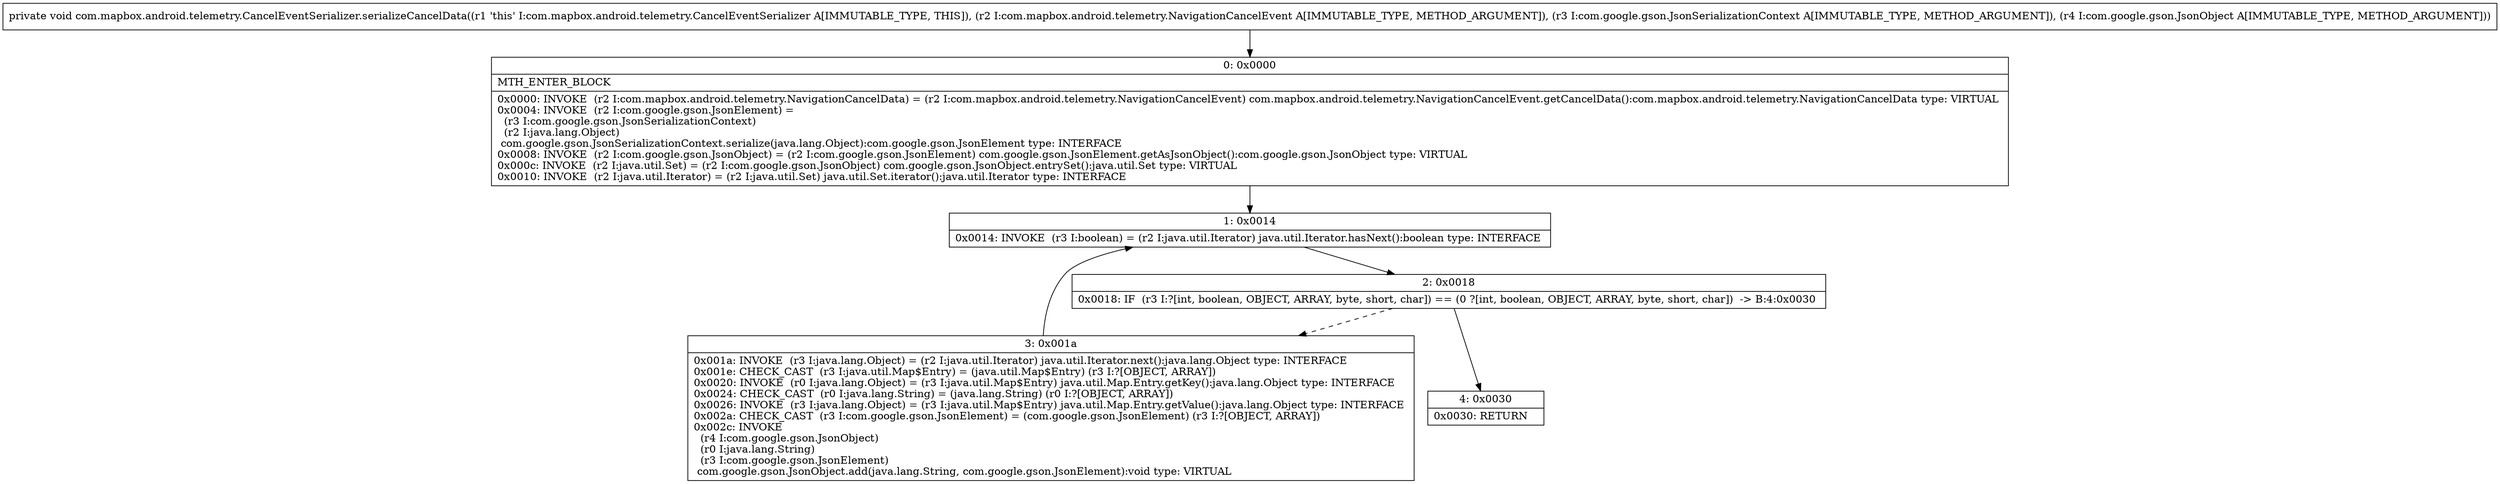 digraph "CFG forcom.mapbox.android.telemetry.CancelEventSerializer.serializeCancelData(Lcom\/mapbox\/android\/telemetry\/NavigationCancelEvent;Lcom\/google\/gson\/JsonSerializationContext;Lcom\/google\/gson\/JsonObject;)V" {
Node_0 [shape=record,label="{0\:\ 0x0000|MTH_ENTER_BLOCK\l|0x0000: INVOKE  (r2 I:com.mapbox.android.telemetry.NavigationCancelData) = (r2 I:com.mapbox.android.telemetry.NavigationCancelEvent) com.mapbox.android.telemetry.NavigationCancelEvent.getCancelData():com.mapbox.android.telemetry.NavigationCancelData type: VIRTUAL \l0x0004: INVOKE  (r2 I:com.google.gson.JsonElement) = \l  (r3 I:com.google.gson.JsonSerializationContext)\l  (r2 I:java.lang.Object)\l com.google.gson.JsonSerializationContext.serialize(java.lang.Object):com.google.gson.JsonElement type: INTERFACE \l0x0008: INVOKE  (r2 I:com.google.gson.JsonObject) = (r2 I:com.google.gson.JsonElement) com.google.gson.JsonElement.getAsJsonObject():com.google.gson.JsonObject type: VIRTUAL \l0x000c: INVOKE  (r2 I:java.util.Set) = (r2 I:com.google.gson.JsonObject) com.google.gson.JsonObject.entrySet():java.util.Set type: VIRTUAL \l0x0010: INVOKE  (r2 I:java.util.Iterator) = (r2 I:java.util.Set) java.util.Set.iterator():java.util.Iterator type: INTERFACE \l}"];
Node_1 [shape=record,label="{1\:\ 0x0014|0x0014: INVOKE  (r3 I:boolean) = (r2 I:java.util.Iterator) java.util.Iterator.hasNext():boolean type: INTERFACE \l}"];
Node_2 [shape=record,label="{2\:\ 0x0018|0x0018: IF  (r3 I:?[int, boolean, OBJECT, ARRAY, byte, short, char]) == (0 ?[int, boolean, OBJECT, ARRAY, byte, short, char])  \-\> B:4:0x0030 \l}"];
Node_3 [shape=record,label="{3\:\ 0x001a|0x001a: INVOKE  (r3 I:java.lang.Object) = (r2 I:java.util.Iterator) java.util.Iterator.next():java.lang.Object type: INTERFACE \l0x001e: CHECK_CAST  (r3 I:java.util.Map$Entry) = (java.util.Map$Entry) (r3 I:?[OBJECT, ARRAY]) \l0x0020: INVOKE  (r0 I:java.lang.Object) = (r3 I:java.util.Map$Entry) java.util.Map.Entry.getKey():java.lang.Object type: INTERFACE \l0x0024: CHECK_CAST  (r0 I:java.lang.String) = (java.lang.String) (r0 I:?[OBJECT, ARRAY]) \l0x0026: INVOKE  (r3 I:java.lang.Object) = (r3 I:java.util.Map$Entry) java.util.Map.Entry.getValue():java.lang.Object type: INTERFACE \l0x002a: CHECK_CAST  (r3 I:com.google.gson.JsonElement) = (com.google.gson.JsonElement) (r3 I:?[OBJECT, ARRAY]) \l0x002c: INVOKE  \l  (r4 I:com.google.gson.JsonObject)\l  (r0 I:java.lang.String)\l  (r3 I:com.google.gson.JsonElement)\l com.google.gson.JsonObject.add(java.lang.String, com.google.gson.JsonElement):void type: VIRTUAL \l}"];
Node_4 [shape=record,label="{4\:\ 0x0030|0x0030: RETURN   \l}"];
MethodNode[shape=record,label="{private void com.mapbox.android.telemetry.CancelEventSerializer.serializeCancelData((r1 'this' I:com.mapbox.android.telemetry.CancelEventSerializer A[IMMUTABLE_TYPE, THIS]), (r2 I:com.mapbox.android.telemetry.NavigationCancelEvent A[IMMUTABLE_TYPE, METHOD_ARGUMENT]), (r3 I:com.google.gson.JsonSerializationContext A[IMMUTABLE_TYPE, METHOD_ARGUMENT]), (r4 I:com.google.gson.JsonObject A[IMMUTABLE_TYPE, METHOD_ARGUMENT])) }"];
MethodNode -> Node_0;
Node_0 -> Node_1;
Node_1 -> Node_2;
Node_2 -> Node_3[style=dashed];
Node_2 -> Node_4;
Node_3 -> Node_1;
}

